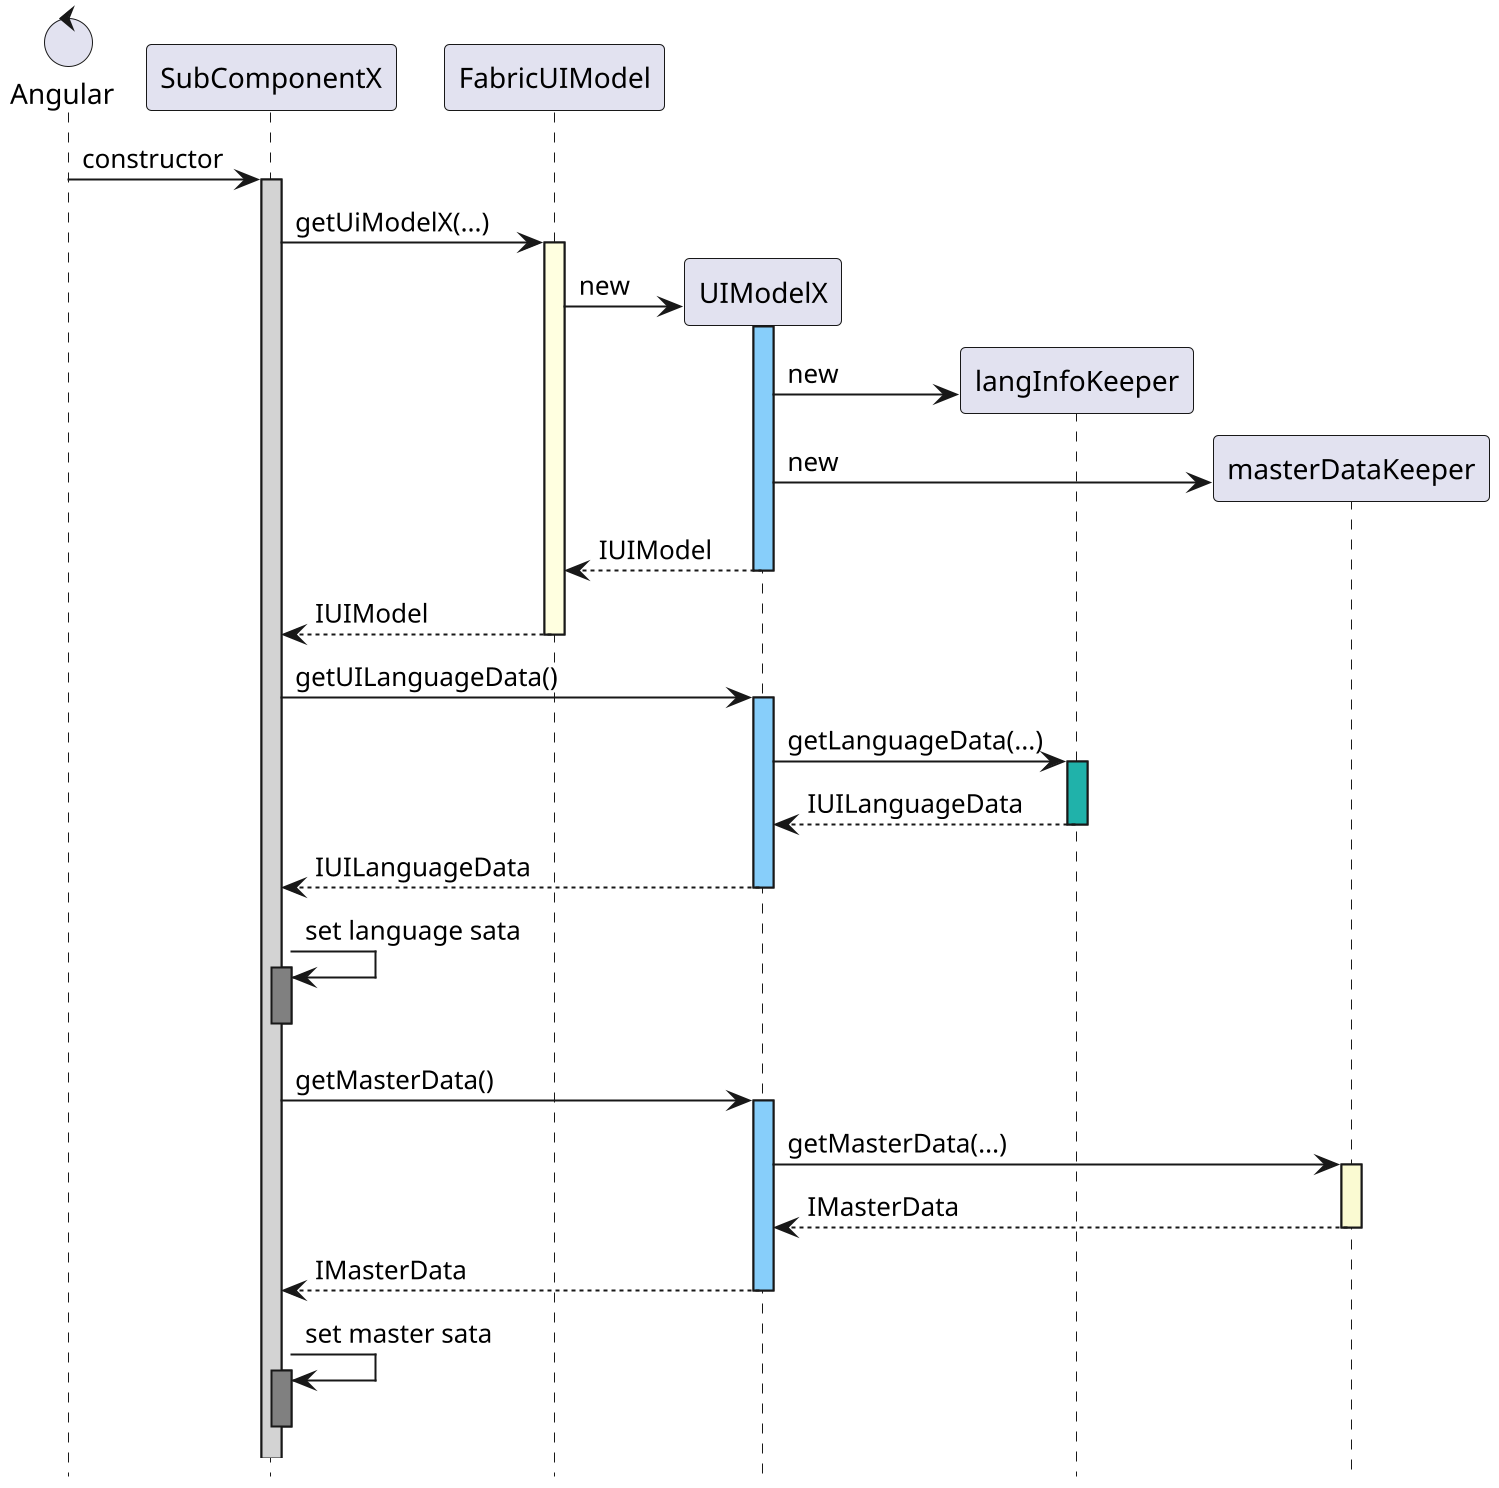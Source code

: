 @startuml "Sub-Use Case Initialisation"

scale 2
skinparam defaultFontName "Arial"
hide footbox


control Angular as A
participant SubComponentX as S
participant FabricUIModel  as F


A -> S : constructor
activate S #LightGray

S->F : getUiModelX(...)
activate F #LightYellow

create UIModelX as U
F->U : new
activate U #LightSkyBlue
create langInfoKeeper as L
U->L : new
create masterDataKeeper as M
U->M : new
return IUIModel
return IUIModel
deactivate U
deactivate F


S->U : getUILanguageData()
activate U #LightSkyBlue


U->L : getLanguageData(...)
activate L #LightSeaGreen
return IUILanguageData

return IUILanguageData

S->S: set language sata
activate S #Grey
deactivate S

S->U: getMasterData()
activate U #LightSkyBlue
U->M : getMasterData(...)
activate M #LightGoldenRodYellow

return IMasterData
return IMasterData

S->S: set master sata
activate S #Grey
deactivate S

@enduml
